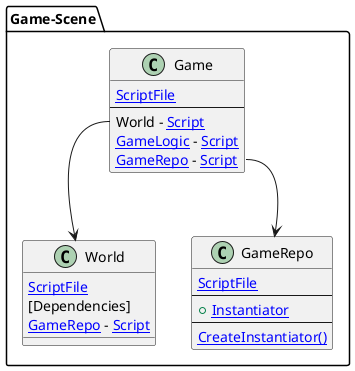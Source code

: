 ﻿@startuml

package Game-Scene [[../../TestCases/HasDependency/Game.tscn]] {
	
class Game  {
	[[../../Game/Game.cs ScriptFile]]
--
World - [[../../World/World.cs Script]]
	[[../../Game/Game.cs:22 GameLogic]] - [[../../TestCases/HasDependency/Logic/GameLogic.cs Script]]
	[[../../Game/Game.cs:21 GameRepo]] - [[../../TestCases/HasDependency/Domain/GameRepo.cs Script]]
}

	
class World  {
	[[../../World/World.cs ScriptFile]]
	[Dependencies]
	[[../../World/World.cs:19 GameRepo]] - [[../../TestCases/HasDependency/Domain/GameRepo.cs Script]]
}

	
class GameRepo  {
	[[../../TestCases/HasDependency/Domain/GameRepo.cs ScriptFile]]
--
+ [[../../TestCases/HasDependency/Domain/GameRepo.cs:15 Instantiator]]
--
[[../../TestCases/HasDependency/Domain/GameRepo.cs:17 CreateInstantiator()]]
}

	Game::World --> World
	Game::GameRepo --> GameRepo
}

@enduml